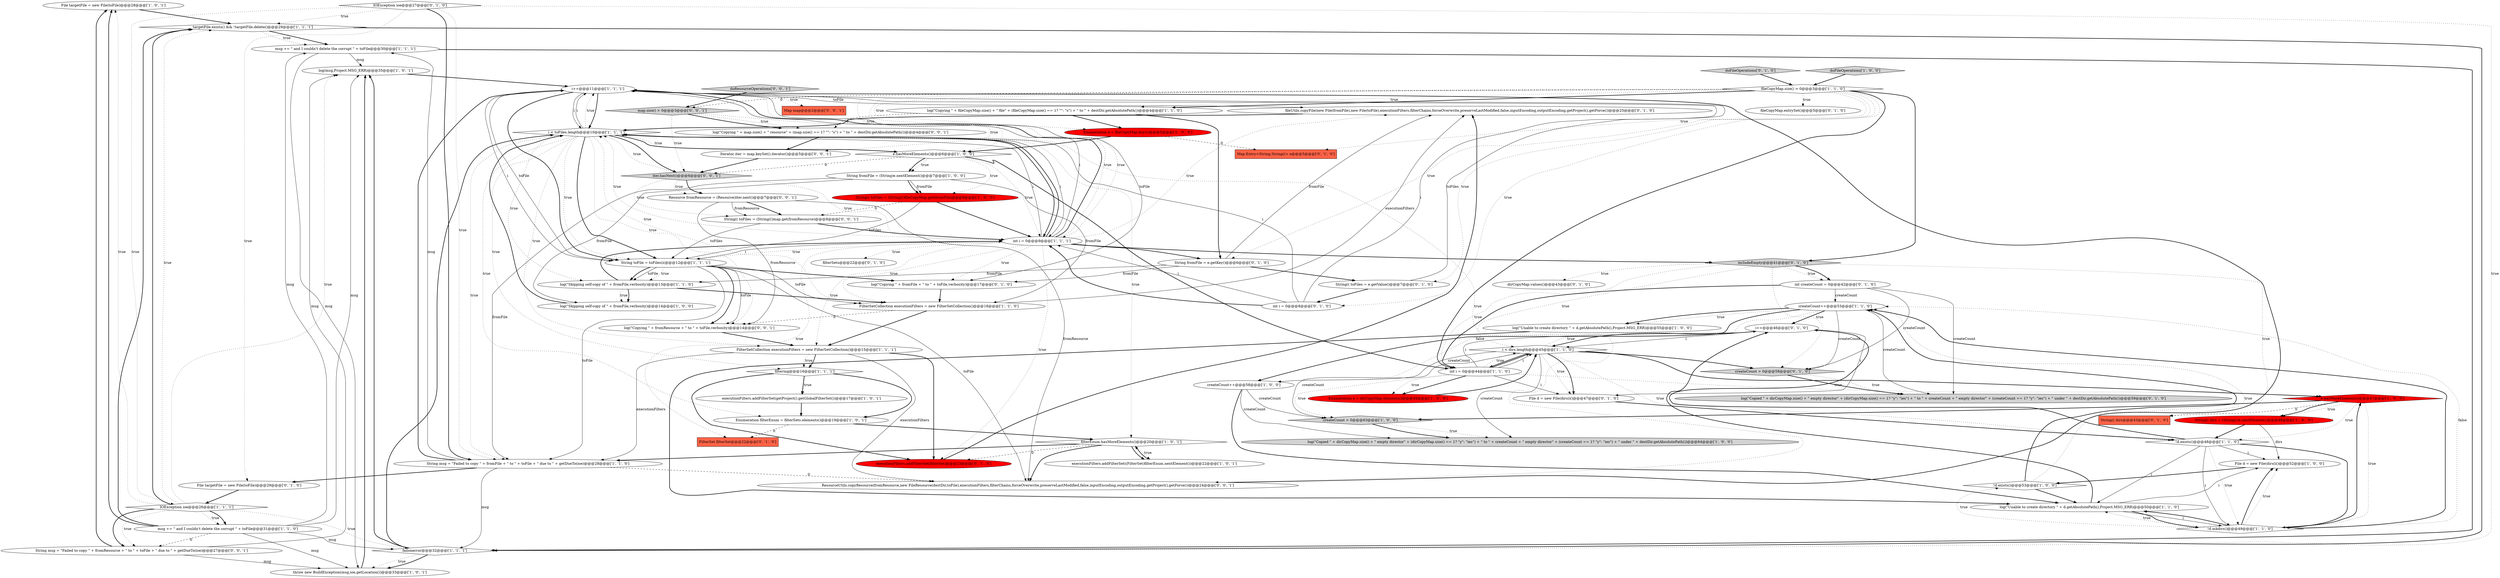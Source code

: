digraph {
22 [style = filled, label = "File targetFile = new File(toFile)@@@28@@@['1', '0', '1']", fillcolor = white, shape = ellipse image = "AAA0AAABBB1BBB"];
67 [style = filled, label = "Map map@@@2@@@['0', '0', '1']", fillcolor = tomato, shape = box image = "AAA0AAABBB3BBB"];
73 [style = filled, label = "iter.hasNext()@@@6@@@['0', '0', '1']", fillcolor = lightgray, shape = diamond image = "AAA0AAABBB3BBB"];
57 [style = filled, label = "fileCopyMap.entrySet()@@@5@@@['0', '1', '0']", fillcolor = white, shape = ellipse image = "AAA0AAABBB2BBB"];
58 [style = filled, label = "int createCount = 0@@@42@@@['0', '1', '0']", fillcolor = white, shape = ellipse image = "AAA0AAABBB2BBB"];
55 [style = filled, label = "fileUtils.copyFile(new File(fromFile),new File(toFile),executionFilters,filterChains,forceOverwrite,preserveLastModified,false,inputEncoding,outputEncoding,getProject(),getForce())@@@25@@@['0', '1', '0']", fillcolor = white, shape = ellipse image = "AAA0AAABBB2BBB"];
48 [style = filled, label = "executionFilters.addFilterSet(filterSet)@@@23@@@['0', '1', '0']", fillcolor = red, shape = ellipse image = "AAA1AAABBB2BBB"];
38 [style = filled, label = "createCount++@@@53@@@['1', '1', '0']", fillcolor = white, shape = ellipse image = "AAA0AAABBB1BBB"];
4 [style = filled, label = "i < dirs.length@@@45@@@['1', '1', '0']", fillcolor = white, shape = diamond image = "AAA0AAABBB1BBB"];
17 [style = filled, label = "log(msg,Project.MSG_ERR)@@@35@@@['1', '0', '1']", fillcolor = white, shape = ellipse image = "AAA0AAABBB1BBB"];
12 [style = filled, label = "int i = 0@@@9@@@['1', '1', '1']", fillcolor = white, shape = ellipse image = "AAA0AAABBB1BBB"];
11 [style = filled, label = "createCount > 0@@@63@@@['1', '0', '0']", fillcolor = lightgray, shape = diamond image = "AAA0AAABBB1BBB"];
64 [style = filled, label = "createCount > 0@@@58@@@['0', '1', '0']", fillcolor = lightgray, shape = diamond image = "AAA0AAABBB2BBB"];
54 [style = filled, label = "String fromFile = e.getKey()@@@6@@@['0', '1', '0']", fillcolor = white, shape = ellipse image = "AAA0AAABBB2BBB"];
27 [style = filled, label = "throw new BuildException(msg,ioe,getLocation())@@@33@@@['1', '0', '1']", fillcolor = white, shape = ellipse image = "AAA0AAABBB1BBB"];
30 [style = filled, label = "e.hasMoreElements()@@@47@@@['1', '0', '0']", fillcolor = red, shape = diamond image = "AAA1AAABBB1BBB"];
71 [style = filled, label = "String msg = \"Failed to copy \" + fromResource + \" to \" + toFile + \" due to \" + getDueTo(ioe)@@@27@@@['0', '0', '1']", fillcolor = white, shape = ellipse image = "AAA0AAABBB3BBB"];
74 [style = filled, label = "Iterator iter = map.keySet().iterator()@@@5@@@['0', '0', '1']", fillcolor = white, shape = ellipse image = "AAA0AAABBB3BBB"];
49 [style = filled, label = "dirCopyMap.values()@@@43@@@['0', '1', '0']", fillcolor = white, shape = ellipse image = "AAA0AAABBB2BBB"];
18 [style = filled, label = "String(( toFiles = (String(()fileCopyMap.get(fromFile)@@@8@@@['1', '0', '0']", fillcolor = red, shape = ellipse image = "AAA1AAABBB1BBB"];
2 [style = filled, label = "log(\"Skipping self-copy of \" + fromFile,verbosity)@@@14@@@['1', '0', '0']", fillcolor = white, shape = ellipse image = "AAA0AAABBB1BBB"];
50 [style = filled, label = "File d = new File(dirs(i()@@@47@@@['0', '1', '0']", fillcolor = white, shape = ellipse image = "AAA0AAABBB2BBB"];
10 [style = filled, label = "msg += \" and I couldn't delete the corrupt \" + toFile@@@31@@@['1', '1', '0']", fillcolor = white, shape = ellipse image = "AAA0AAABBB1BBB"];
34 [style = filled, label = "IOException ioe@@@26@@@['1', '1', '1']", fillcolor = white, shape = diamond image = "AAA0AAABBB1BBB"];
5 [style = filled, label = "fileCopyMap.size() > 0@@@3@@@['1', '1', '0']", fillcolor = white, shape = diamond image = "AAA0AAABBB1BBB"];
47 [style = filled, label = "i++@@@46@@@['0', '1', '0']", fillcolor = white, shape = ellipse image = "AAA0AAABBB2BBB"];
44 [style = filled, label = "File targetFile = new File(toFile)@@@29@@@['0', '1', '0']", fillcolor = white, shape = ellipse image = "AAA0AAABBB2BBB"];
31 [style = filled, label = "executionFilters.addFilterSet(getProject().getGlobalFilterSet())@@@17@@@['1', '0', '1']", fillcolor = white, shape = ellipse image = "AAA0AAABBB1BBB"];
62 [style = filled, label = "FilterSet filterSet@@@22@@@['0', '1', '0']", fillcolor = tomato, shape = box image = "AAA1AAABBB2BBB"];
0 [style = filled, label = "String(( dirs = (String(()e.nextElement()@@@48@@@['1', '0', '0']", fillcolor = red, shape = ellipse image = "AAA1AAABBB1BBB"];
26 [style = filled, label = "String msg = \"Failed to copy \" + fromFile + \" to \" + toFile + \" due to \" + getDueTo(ioe)@@@28@@@['1', '1', '0']", fillcolor = white, shape = ellipse image = "AAA0AAABBB1BBB"];
45 [style = filled, label = "log(\"Copying \" + fromFile + \" to \" + toFile,verbosity)@@@17@@@['0', '1', '0']", fillcolor = white, shape = ellipse image = "AAA0AAABBB2BBB"];
43 [style = filled, label = "log(\"Unable to create directory \" + d.getAbsolutePath(),Project.MSG_ERR)@@@55@@@['1', '0', '0']", fillcolor = white, shape = ellipse image = "AAA0AAABBB1BBB"];
24 [style = filled, label = "i++@@@11@@@['1', '1', '1']", fillcolor = white, shape = ellipse image = "AAA0AAABBB1BBB"];
63 [style = filled, label = "int i = 0@@@8@@@['0', '1', '0']", fillcolor = white, shape = ellipse image = "AAA0AAABBB2BBB"];
72 [style = filled, label = "String(( toFiles = (String(()map.get(fromResource)@@@8@@@['0', '0', '1']", fillcolor = white, shape = ellipse image = "AAA0AAABBB3BBB"];
51 [style = filled, label = "filterSets@@@22@@@['0', '1', '0']", fillcolor = white, shape = ellipse image = "AAA0AAABBB2BBB"];
60 [style = filled, label = "doFileOperations['0', '1', '0']", fillcolor = lightgray, shape = diamond image = "AAA0AAABBB2BBB"];
39 [style = filled, label = "Enumeration filterEnum = filterSets.elements()@@@19@@@['1', '0', '1']", fillcolor = white, shape = ellipse image = "AAA0AAABBB1BBB"];
6 [style = filled, label = "FilterSetCollection executionFilters = new FilterSetCollection()@@@18@@@['1', '1', '0']", fillcolor = white, shape = ellipse image = "AAA0AAABBB1BBB"];
33 [style = filled, label = "createCount++@@@58@@@['1', '0', '0']", fillcolor = white, shape = ellipse image = "AAA0AAABBB1BBB"];
1 [style = filled, label = "filterEnum.hasMoreElements()@@@20@@@['1', '0', '1']", fillcolor = white, shape = diamond image = "AAA0AAABBB1BBB"];
20 [style = filled, label = "filtering@@@16@@@['1', '1', '1']", fillcolor = white, shape = diamond image = "AAA0AAABBB1BBB"];
59 [style = filled, label = "String(( toFiles = e.getValue()@@@7@@@['0', '1', '0']", fillcolor = white, shape = ellipse image = "AAA0AAABBB2BBB"];
14 [style = filled, label = "Enumeration e = fileCopyMap.keys()@@@5@@@['1', '0', '0']", fillcolor = red, shape = ellipse image = "AAA1AAABBB1BBB"];
15 [style = filled, label = "int i = 0@@@44@@@['1', '1', '0']", fillcolor = white, shape = ellipse image = "AAA0AAABBB1BBB"];
21 [style = filled, label = "e.hasMoreElements()@@@6@@@['1', '0', '0']", fillcolor = white, shape = diamond image = "AAA0AAABBB1BBB"];
69 [style = filled, label = "map.size() > 0@@@3@@@['0', '0', '1']", fillcolor = lightgray, shape = diamond image = "AAA0AAABBB3BBB"];
46 [style = filled, label = "includeEmpty@@@41@@@['0', '1', '0']", fillcolor = lightgray, shape = diamond image = "AAA0AAABBB2BBB"];
56 [style = filled, label = "String(( dirs@@@43@@@['0', '1', '0']", fillcolor = tomato, shape = box image = "AAA1AAABBB2BBB"];
75 [style = filled, label = "log(\"Copying \" + map.size() + \" resource\" + (map.size() == 1? \"\": \"s\") + \" to \" + destDir.getAbsolutePath())@@@4@@@['0', '0', '1']", fillcolor = white, shape = ellipse image = "AAA0AAABBB3BBB"];
61 [style = filled, label = "Map.Entry<String,String((> e@@@5@@@['0', '1', '0']", fillcolor = tomato, shape = box image = "AAA1AAABBB2BBB"];
19 [style = filled, label = "log(\"Skipping self-copy of \" + fromFile,verbosity)@@@13@@@['1', '1', '0']", fillcolor = white, shape = ellipse image = "AAA0AAABBB1BBB"];
65 [style = filled, label = "log(\"Copying \" + fromResource + \" to \" + toFile,verbosity)@@@14@@@['0', '0', '1']", fillcolor = white, shape = ellipse image = "AAA0AAABBB3BBB"];
7 [style = filled, label = "!d.mkdirs()@@@49@@@['1', '1', '0']", fillcolor = white, shape = diamond image = "AAA0AAABBB1BBB"];
3 [style = filled, label = "log(\"Copied \" + dirCopyMap.size() + \" empty director\" + (dirCopyMap.size() == 1? \"y\": \"ies\") + \" to \" + createCount + \" empty director\" + (createCount == 1? \"y\": \"ies\") + \" under \" + destDir.getAbsolutePath())@@@64@@@['1', '0', '0']", fillcolor = lightgray, shape = ellipse image = "AAA0AAABBB1BBB"];
36 [style = filled, label = "String toFile = toFiles(i(@@@12@@@['1', '1', '1']", fillcolor = white, shape = ellipse image = "AAA0AAABBB1BBB"];
40 [style = filled, label = "executionFilters.addFilterSet((FilterSet)filterEnum.nextElement())@@@22@@@['1', '0', '1']", fillcolor = white, shape = ellipse image = "AAA0AAABBB1BBB"];
9 [style = filled, label = "!d.exists()@@@48@@@['1', '1', '0']", fillcolor = white, shape = diamond image = "AAA0AAABBB1BBB"];
53 [style = filled, label = "log(\"Copied \" + dirCopyMap.size() + \" empty director\" + (dirCopyMap.size() == 1? \"y\": \"ies\") + \" to \" + createCount + \" empty director\" + (createCount == 1? \"y\": \"ies\") + \" under \" + destDir.getAbsolutePath())@@@59@@@['0', '1', '0']", fillcolor = lightgray, shape = ellipse image = "AAA0AAABBB2BBB"];
70 [style = filled, label = "ResourceUtils.copyResource(fromResource,new FileResource(destDir,toFile),executionFilters,filterChains,forceOverwrite,preserveLastModified,false,inputEncoding,outputEncoding,getProject(),getForce())@@@24@@@['0', '0', '1']", fillcolor = white, shape = ellipse image = "AAA0AAABBB3BBB"];
32 [style = filled, label = "msg += \" and I couldn't delete the corrupt \" + toFile@@@30@@@['1', '1', '1']", fillcolor = white, shape = ellipse image = "AAA0AAABBB1BBB"];
28 [style = filled, label = "log(\"Unable to create directory \" + d.getAbsolutePath(),Project.MSG_ERR)@@@50@@@['1', '1', '0']", fillcolor = white, shape = ellipse image = "AAA0AAABBB1BBB"];
42 [style = filled, label = "doFileOperations['1', '0', '0']", fillcolor = lightgray, shape = diamond image = "AAA0AAABBB1BBB"];
13 [style = filled, label = "Enumeration e = dirCopyMap.elements()@@@45@@@['1', '0', '0']", fillcolor = red, shape = ellipse image = "AAA1AAABBB1BBB"];
16 [style = filled, label = "log(\"Copying \" + fileCopyMap.size() + \" file\" + (fileCopyMap.size() == 1? \"\": \"s\") + \" to \" + destDir.getAbsolutePath())@@@4@@@['1', '1', '0']", fillcolor = white, shape = ellipse image = "AAA0AAABBB1BBB"];
52 [style = filled, label = "IOException ioe@@@27@@@['0', '1', '0']", fillcolor = white, shape = diamond image = "AAA0AAABBB2BBB"];
41 [style = filled, label = "targetFile.exists() && !targetFile.delete()@@@29@@@['1', '1', '1']", fillcolor = white, shape = diamond image = "AAA0AAABBB1BBB"];
8 [style = filled, label = "failonerror@@@32@@@['1', '1', '1']", fillcolor = white, shape = diamond image = "AAA0AAABBB1BBB"];
68 [style = filled, label = "Resource fromResource = (Resource)iter.next()@@@7@@@['0', '0', '1']", fillcolor = white, shape = ellipse image = "AAA0AAABBB3BBB"];
35 [style = filled, label = "i < toFiles.length@@@10@@@['1', '1', '1']", fillcolor = white, shape = diamond image = "AAA0AAABBB1BBB"];
29 [style = filled, label = "File d = new File(dirs(i()@@@52@@@['1', '0', '0']", fillcolor = white, shape = ellipse image = "AAA0AAABBB1BBB"];
37 [style = filled, label = "!d.exists()@@@53@@@['1', '0', '0']", fillcolor = white, shape = diamond image = "AAA0AAABBB1BBB"];
25 [style = filled, label = "FilterSetCollection executionFilters = new FilterSetCollection()@@@15@@@['1', '1', '1']", fillcolor = white, shape = ellipse image = "AAA0AAABBB1BBB"];
23 [style = filled, label = "String fromFile = (String)e.nextElement()@@@7@@@['1', '0', '0']", fillcolor = white, shape = ellipse image = "AAA0AAABBB1BBB"];
66 [style = filled, label = "doResourceOperations['0', '0', '1']", fillcolor = lightgray, shape = diamond image = "AAA0AAABBB3BBB"];
35->20 [style = dotted, label="true"];
2->35 [style = bold, label=""];
21->12 [style = dotted, label="true"];
0->29 [style = solid, label="dirs"];
37->28 [style = bold, label=""];
10->32 [style = solid, label="msg"];
4->50 [style = dotted, label="true"];
7->30 [style = bold, label=""];
21->18 [style = dotted, label="true"];
69->75 [style = dotted, label="true"];
41->8 [style = bold, label=""];
21->15 [style = bold, label=""];
4->15 [style = bold, label=""];
30->0 [style = dotted, label="true"];
23->6 [style = solid, label="fromFile"];
35->26 [style = dotted, label="true"];
5->57 [style = dotted, label="true"];
5->15 [style = bold, label=""];
15->4 [style = solid, label="i"];
64->53 [style = bold, label=""];
58->38 [style = solid, label="createCount"];
35->19 [style = dotted, label="true"];
36->26 [style = solid, label="toFile"];
5->12 [style = dotted, label="true"];
25->48 [style = bold, label=""];
9->7 [style = bold, label=""];
52->44 [style = dotted, label="true"];
10->41 [style = bold, label=""];
18->72 [style = dashed, label="0"];
54->19 [style = solid, label="fromFile"];
12->35 [style = dotted, label="true"];
4->3 [style = solid, label="createCount"];
64->53 [style = dotted, label="true"];
5->69 [style = dashed, label="0"];
15->30 [style = dotted, label="true"];
69->74 [style = dotted, label="true"];
35->1 [style = dotted, label="true"];
37->38 [style = dotted, label="true"];
30->11 [style = bold, label=""];
36->19 [style = solid, label="toFile"];
46->49 [style = dotted, label="true"];
45->6 [style = bold, label=""];
1->70 [style = bold, label=""];
52->8 [style = dotted, label="true"];
20->31 [style = dotted, label="true"];
21->23 [style = dotted, label="true"];
37->38 [style = bold, label=""];
20->48 [style = bold, label=""];
38->33 [style = dotted, label="false"];
27->17 [style = bold, label=""];
38->53 [style = solid, label="createCount"];
12->51 [style = dotted, label="true"];
9->47 [style = bold, label=""];
24->36 [style = solid, label="toFile"];
16->14 [style = bold, label=""];
12->54 [style = bold, label=""];
8->27 [style = bold, label=""];
4->64 [style = bold, label=""];
38->64 [style = solid, label="createCount"];
26->32 [style = solid, label="msg"];
46->58 [style = dotted, label="true"];
35->12 [style = bold, label=""];
7->29 [style = bold, label=""];
9->28 [style = solid, label="i"];
12->35 [style = solid, label="i"];
12->24 [style = solid, label="i"];
15->13 [style = bold, label=""];
41->32 [style = bold, label=""];
10->17 [style = solid, label="msg"];
14->61 [style = dashed, label="0"];
68->72 [style = bold, label=""];
1->48 [style = dashed, label="0"];
19->12 [style = bold, label=""];
30->7 [style = dotted, label="true"];
35->6 [style = dotted, label="true"];
32->17 [style = solid, label="msg"];
35->12 [style = solid, label="i"];
33->28 [style = bold, label=""];
22->41 [style = bold, label=""];
69->73 [style = dotted, label="true"];
18->12 [style = bold, label=""];
63->35 [style = solid, label="i"];
63->24 [style = solid, label="i"];
75->74 [style = bold, label=""];
6->55 [style = solid, label="executionFilters"];
72->36 [style = solid, label="toFiles"];
20->31 [style = bold, label=""];
36->65 [style = solid, label="toFile"];
19->2 [style = bold, label=""];
12->35 [style = bold, label=""];
19->6 [style = bold, label=""];
26->24 [style = bold, label=""];
24->45 [style = solid, label="toFile"];
35->21 [style = bold, label=""];
15->13 [style = dotted, label="true"];
66->69 [style = bold, label=""];
23->18 [style = solid, label="fromFile"];
1->40 [style = dotted, label="true"];
7->29 [style = dotted, label="true"];
8->17 [style = bold, label=""];
34->71 [style = bold, label=""];
34->22 [style = dotted, label="true"];
26->70 [style = dashed, label="0"];
34->8 [style = dotted, label="true"];
15->47 [style = solid, label="i"];
5->59 [style = dotted, label="true"];
4->33 [style = solid, label="createCount"];
12->6 [style = dotted, label="true"];
48->55 [style = bold, label=""];
12->62 [style = dotted, label="true"];
25->20 [style = dotted, label="true"];
59->63 [style = bold, label=""];
44->34 [style = bold, label=""];
10->71 [style = dashed, label="0"];
20->39 [style = bold, label=""];
54->59 [style = bold, label=""];
38->47 [style = bold, label=""];
30->9 [style = dotted, label="true"];
39->62 [style = dashed, label="0"];
18->36 [style = solid, label="toFiles"];
52->41 [style = dotted, label="true"];
54->55 [style = solid, label="fromFile"];
70->24 [style = bold, label=""];
38->33 [style = bold, label=""];
55->35 [style = bold, label=""];
58->15 [style = bold, label=""];
21->35 [style = dotted, label="true"];
12->25 [style = dotted, label="true"];
14->21 [style = bold, label=""];
10->8 [style = solid, label="msg"];
35->25 [style = dotted, label="true"];
65->25 [style = bold, label=""];
21->23 [style = bold, label=""];
52->26 [style = bold, label=""];
73->72 [style = dotted, label="true"];
35->70 [style = dotted, label="true"];
35->73 [style = bold, label=""];
4->47 [style = dotted, label="true"];
66->67 [style = dotted, label="true"];
28->47 [style = bold, label=""];
9->29 [style = solid, label="i"];
34->10 [style = dotted, label="true"];
12->36 [style = dotted, label="true"];
72->12 [style = bold, label=""];
69->75 [style = bold, label=""];
33->3 [style = solid, label="createCount"];
7->38 [style = dotted, label="false"];
24->55 [style = solid, label="toFile"];
71->27 [style = solid, label="msg"];
29->37 [style = bold, label=""];
12->24 [style = bold, label=""];
63->12 [style = solid, label="i"];
36->19 [style = dotted, label="true"];
28->7 [style = solid, label="i"];
8->35 [style = bold, label=""];
15->50 [style = solid, label="i"];
5->61 [style = dotted, label="true"];
16->54 [style = bold, label=""];
60->5 [style = bold, label=""];
21->73 [style = dashed, label="0"];
5->16 [style = bold, label=""];
63->12 [style = bold, label=""];
25->20 [style = bold, label=""];
32->8 [style = bold, label=""];
25->26 [style = solid, label="executionFilters"];
68->70 [style = solid, label="fromResource"];
12->46 [style = bold, label=""];
7->28 [style = bold, label=""];
5->63 [style = dotted, label="true"];
26->44 [style = bold, label=""];
46->64 [style = dotted, label="true"];
11->3 [style = bold, label=""];
23->2 [style = solid, label="fromFile"];
47->50 [style = solid, label="i"];
68->65 [style = solid, label="fromResource"];
5->16 [style = dotted, label="true"];
15->11 [style = dotted, label="true"];
12->24 [style = dotted, label="true"];
41->32 [style = dotted, label="true"];
39->1 [style = bold, label=""];
5->21 [style = dotted, label="true"];
46->56 [style = dotted, label="true"];
30->0 [style = bold, label=""];
31->39 [style = bold, label=""];
9->7 [style = solid, label="i"];
32->27 [style = solid, label="msg"];
12->36 [style = solid, label="i"];
9->7 [style = dotted, label="true"];
73->35 [style = dotted, label="true"];
11->3 [style = dotted, label="true"];
4->50 [style = bold, label=""];
73->68 [style = dotted, label="true"];
7->28 [style = dotted, label="true"];
23->18 [style = bold, label=""];
38->43 [style = bold, label=""];
47->4 [style = bold, label=""];
36->19 [style = bold, label=""];
35->39 [style = dotted, label="true"];
10->22 [style = bold, label=""];
46->4 [style = dotted, label="true"];
5->14 [style = dotted, label="true"];
35->24 [style = solid, label="i"];
0->9 [style = bold, label=""];
71->22 [style = bold, label=""];
50->9 [style = bold, label=""];
35->24 [style = dotted, label="true"];
16->75 [style = dashed, label="0"];
1->40 [style = bold, label=""];
52->34 [style = dotted, label="true"];
19->2 [style = dotted, label="true"];
24->35 [style = bold, label=""];
36->6 [style = solid, label="toFile"];
35->36 [style = dotted, label="true"];
73->12 [style = dotted, label="true"];
59->24 [style = solid, label="toFiles"];
54->45 [style = solid, label="fromFile"];
28->7 [style = bold, label=""];
74->73 [style = bold, label=""];
58->64 [style = solid, label="createCount"];
33->11 [style = solid, label="createCount"];
34->41 [style = bold, label=""];
46->58 [style = bold, label=""];
36->70 [style = solid, label="toFile"];
1->26 [style = bold, label=""];
28->29 [style = solid, label="i"];
34->10 [style = bold, label=""];
35->65 [style = dotted, label="true"];
15->4 [style = dotted, label="true"];
7->37 [style = dotted, label="true"];
43->28 [style = bold, label=""];
24->36 [style = solid, label="i"];
40->1 [style = bold, label=""];
24->36 [style = bold, label=""];
7->38 [style = bold, label=""];
58->53 [style = solid, label="createCount"];
17->24 [style = bold, label=""];
23->26 [style = solid, label="fromFile"];
4->30 [style = bold, label=""];
12->45 [style = dotted, label="true"];
38->43 [style = dotted, label="true"];
34->17 [style = dotted, label="true"];
30->56 [style = dashed, label="0"];
34->41 [style = dotted, label="true"];
12->55 [style = dotted, label="true"];
15->4 [style = bold, label=""];
5->54 [style = dotted, label="true"];
24->35 [style = solid, label="i"];
4->11 [style = solid, label="createCount"];
6->65 [style = dashed, label="0"];
73->68 [style = bold, label=""];
42->5 [style = bold, label=""];
68->72 [style = solid, label="fromResource"];
35->36 [style = bold, label=""];
8->27 [style = dotted, label="true"];
4->9 [style = dotted, label="true"];
36->45 [style = bold, label=""];
71->17 [style = solid, label="msg"];
36->65 [style = bold, label=""];
52->26 [style = dotted, label="true"];
46->15 [style = dotted, label="true"];
5->46 [style = bold, label=""];
26->8 [style = solid, label="msg"];
47->4 [style = solid, label="i"];
25->70 [style = solid, label="executionFilters"];
10->27 [style = solid, label="msg"];
34->71 [style = dotted, label="true"];
6->25 [style = bold, label=""];
13->4 [style = bold, label=""];
12->48 [style = dotted, label="true"];
}
